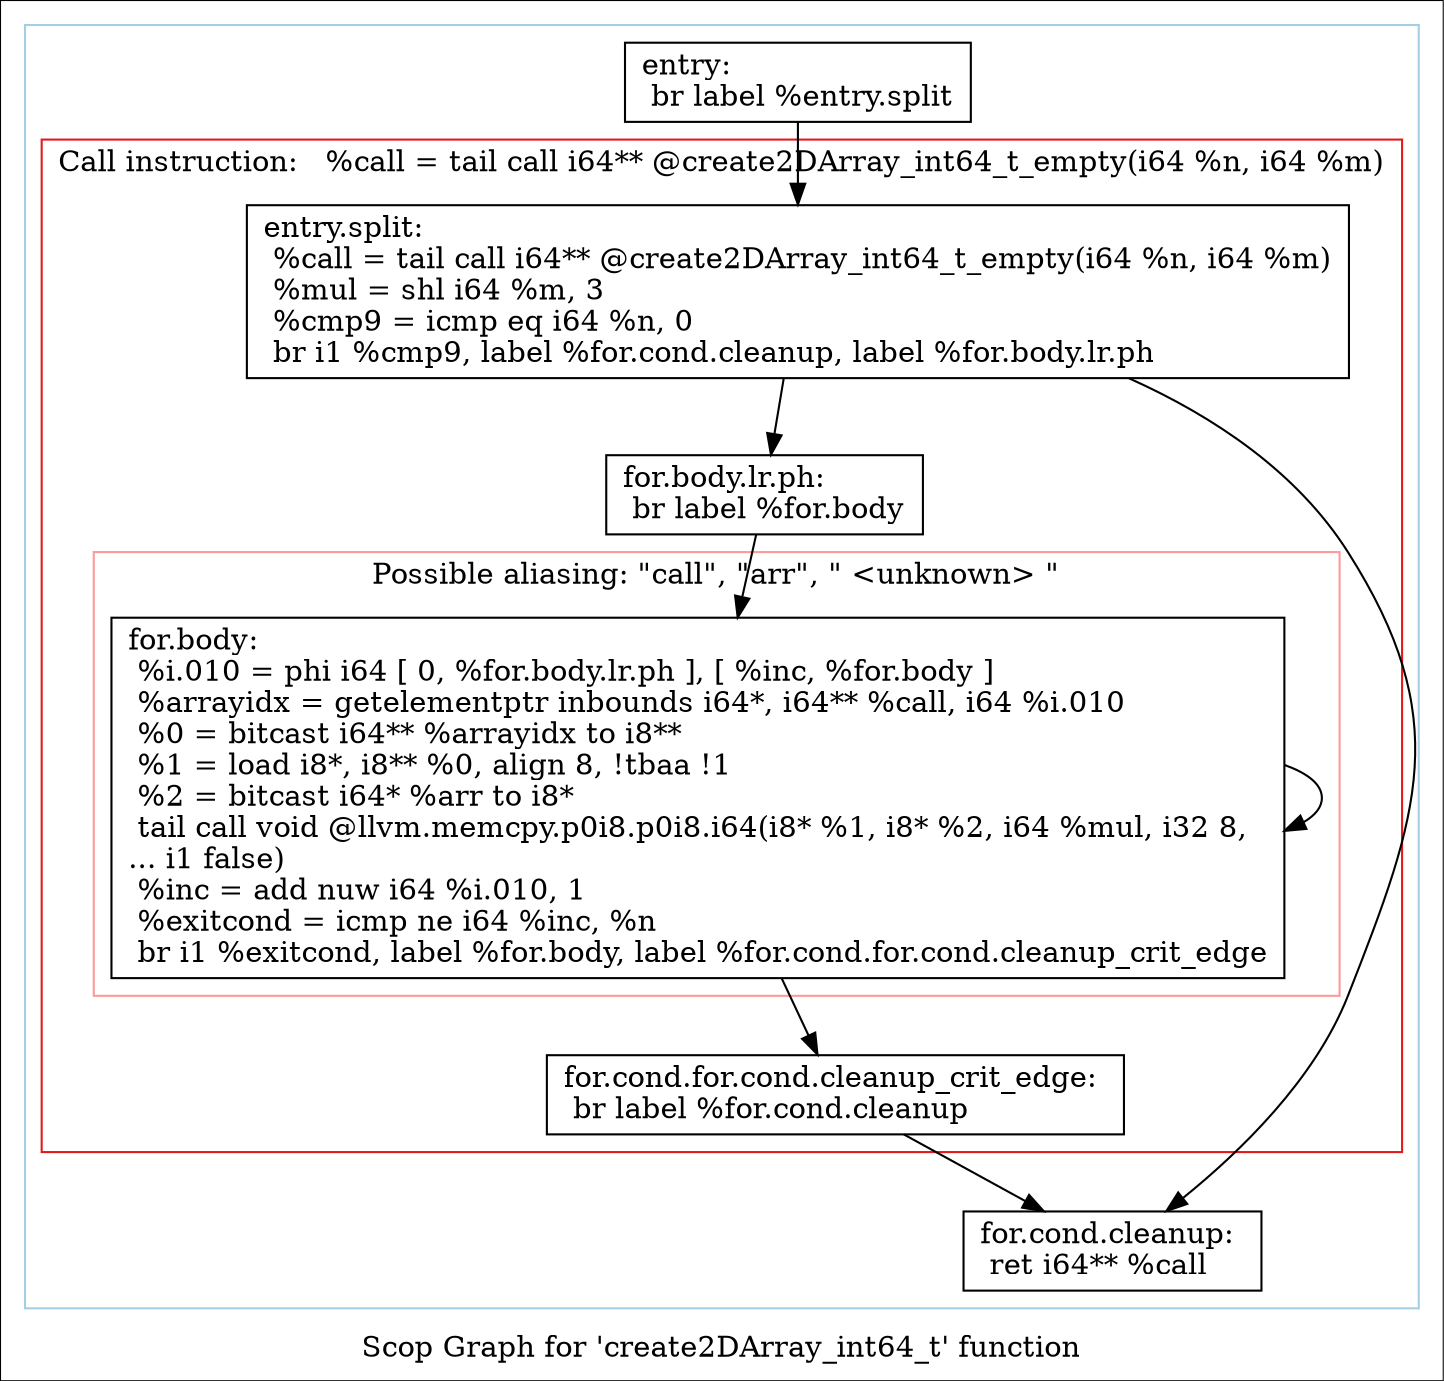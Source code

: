 digraph "Scop Graph for 'create2DArray_int64_t' function" {
	label="Scop Graph for 'create2DArray_int64_t' function";

	Node0xbfb4cb0 [shape=record,label="{entry:\l  br label %entry.split\l}"];
	Node0xbfb4cb0 -> Node0xbffe580;
	Node0xbffe580 [shape=record,label="{entry.split:                                      \l  %call = tail call i64** @create2DArray_int64_t_empty(i64 %n, i64 %m)\l  %mul = shl i64 %m, 3\l  %cmp9 = icmp eq i64 %n, 0\l  br i1 %cmp9, label %for.cond.cleanup, label %for.body.lr.ph\l}"];
	Node0xbffe580 -> Node0xbfb6280;
	Node0xbffe580 -> Node0xc02cec0;
	Node0xbfb6280 [shape=record,label="{for.cond.cleanup:                                 \l  ret i64** %call\l}"];
	Node0xc02cec0 [shape=record,label="{for.body.lr.ph:                                   \l  br label %for.body\l}"];
	Node0xc02cec0 -> Node0xbfaa180;
	Node0xbfaa180 [shape=record,label="{for.body:                                         \l  %i.010 = phi i64 [ 0, %for.body.lr.ph ], [ %inc, %for.body ]\l  %arrayidx = getelementptr inbounds i64*, i64** %call, i64 %i.010\l  %0 = bitcast i64** %arrayidx to i8**\l  %1 = load i8*, i8** %0, align 8, !tbaa !1\l  %2 = bitcast i64* %arr to i8*\l  tail call void @llvm.memcpy.p0i8.p0i8.i64(i8* %1, i8* %2, i64 %mul, i32 8,\l... i1 false)\l  %inc = add nuw i64 %i.010, 1\l  %exitcond = icmp ne i64 %inc, %n\l  br i1 %exitcond, label %for.body, label %for.cond.for.cond.cleanup_crit_edge\l}"];
	Node0xbfaa180 -> Node0xbfaa180[constraint=false];
	Node0xbfaa180 -> Node0xc021170;
	Node0xc021170 [shape=record,label="{for.cond.for.cond.cleanup_crit_edge:              \l  br label %for.cond.cleanup\l}"];
	Node0xc021170 -> Node0xbfb6280;
	colorscheme = "paired12"
        subgraph cluster_0xc012d00 {
          label = "";
          style = solid;
          color = 1
          subgraph cluster_0xbfea5a0 {
            label = "Call instruction:   %call = tail call i64** @create2DArray_int64_t_empty(i64 %n, i64 %m)";
            style = solid;
            color = 6
            subgraph cluster_0xbfcff00 {
              label = "Possible aliasing: \"call\", \"arr\", \" <unknown> \"";
              style = solid;
              color = 5
              Node0xbfaa180;
            }
            Node0xbffe580;
            Node0xc02cec0;
            Node0xc021170;
          }
          Node0xbfb4cb0;
          Node0xbfb6280;
        }
}
